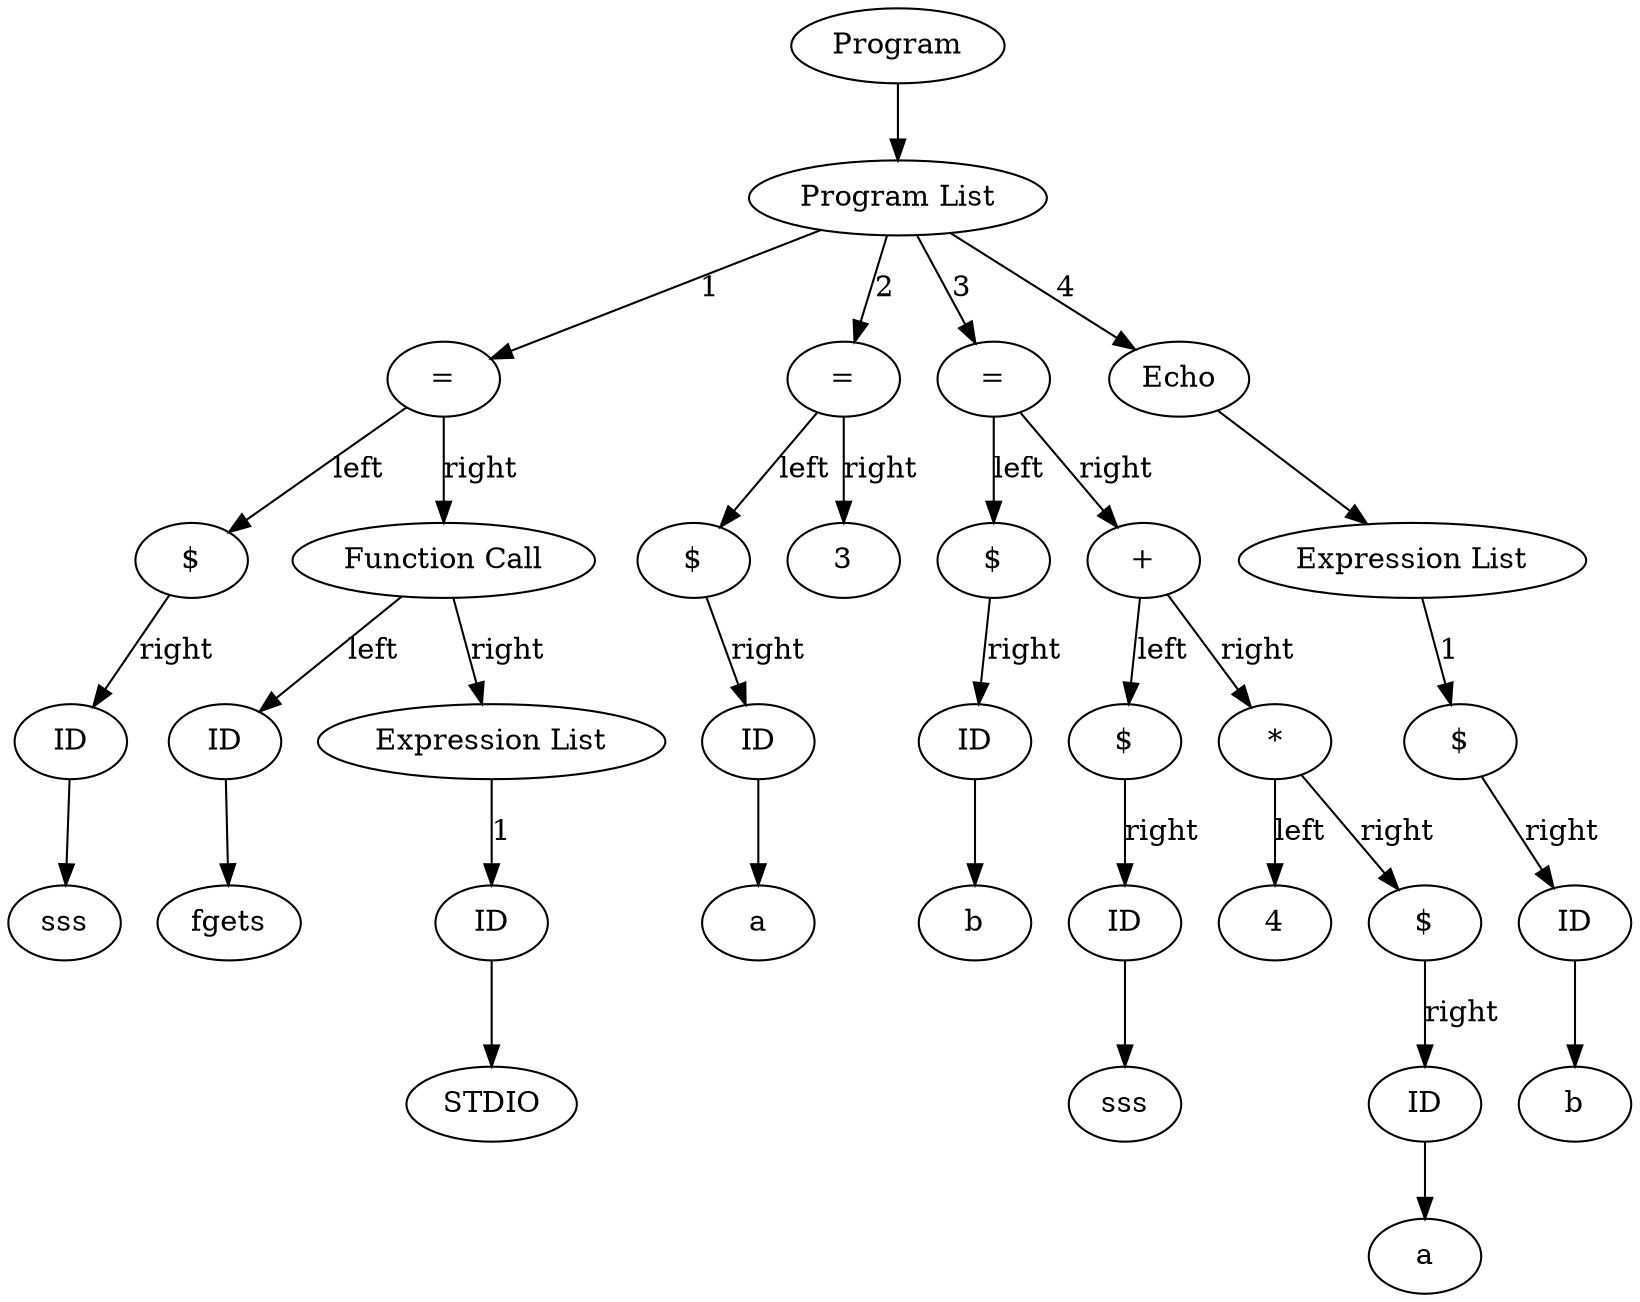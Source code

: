 digraph G {
node35 [label="Program"];
node36 [label="Program List"];
node35->node36 [label=""];
node36->node37 [label="1"];
node37 [label="="];
node37->node38 [label="left"];
node38 [label="$"];
node38->node39 [label="right"];
node39 [label="ID"];
node39->node40 [label=""];
node40 [label="sss"];
node37->node41 [label="right"];
node41 [label="Function Call"];
node41->node42 [label="left"];
node42 [label="ID"];
node42->node43 [label=""];
node43 [label="fgets"];
node44 [label="Expression List"];
node41->node44 [label="right"];
node44->node45 [label="1"];
node45 [label="ID"];
node45->node46 [label=""];
node46 [label="STDIO"];
node36->node47 [label="2"];
node47 [label="="];
node47->node48 [label="left"];
node48 [label="$"];
node48->node49 [label="right"];
node49 [label="ID"];
node49->node50 [label=""];
node50 [label="a"];
node47->node51 [label="right"];
node51 [label="3"];
node36->node52 [label="3"];
node52 [label="="];
node52->node53 [label="left"];
node53 [label="$"];
node53->node54 [label="right"];
node54 [label="ID"];
node54->node55 [label=""];
node55 [label="b"];
node52->node56 [label="right"];
node56 [label="+"];
node56->node57 [label="left"];
node57 [label="$"];
node57->node58 [label="right"];
node58 [label="ID"];
node58->node59 [label=""];
node59 [label="sss"];
node56->node60 [label="right"];
node60 [label="*"];
node60->node61 [label="left"];
node61 [label="4"];
node60->node62 [label="right"];
node62 [label="$"];
node62->node63 [label="right"];
node63 [label="ID"];
node63->node64 [label=""];
node64 [label="a"];
node36->node65 [label="4"];
node65 [label="Echo"];
node66 [label="Expression List"];
node65->node66 [label=""];
node66->node67 [label="1"];
node67 [label="$"];
node67->node68 [label="right"];
node68 [label="ID"];
node68->node69 [label=""];
node69 [label="b"];
}